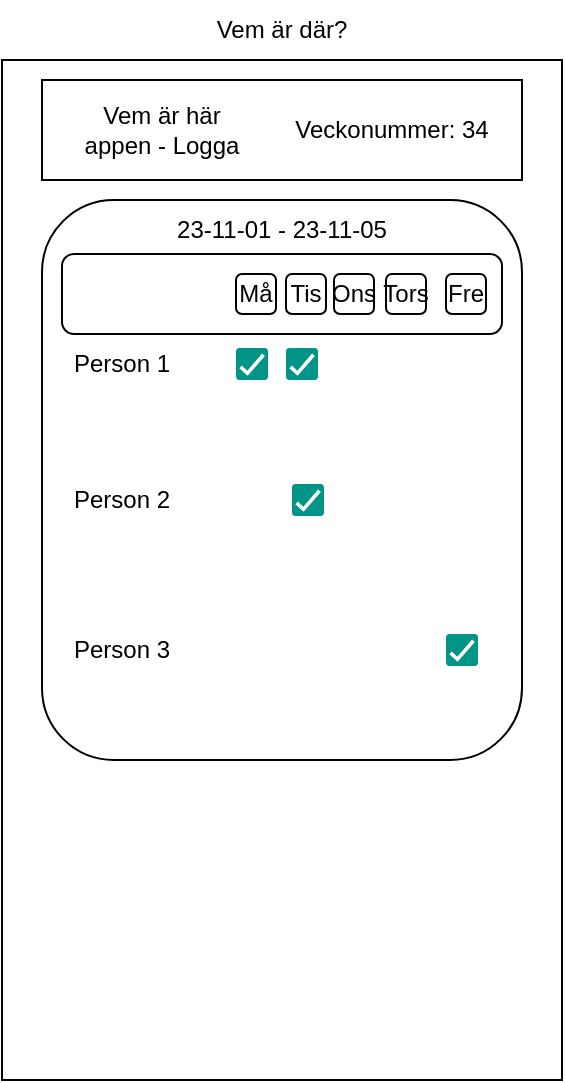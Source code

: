 <mxfile version="22.1.21" type="device">
  <diagram name="Page-1" id="kEpE7dQM8LZ38uOxWEoN">
    <mxGraphModel dx="600" dy="307" grid="1" gridSize="10" guides="1" tooltips="1" connect="1" arrows="1" fold="1" page="1" pageScale="1" pageWidth="850" pageHeight="1100" math="0" shadow="0">
      <root>
        <mxCell id="0" />
        <mxCell id="1" parent="0" />
        <mxCell id="fFN-0eTVIQvRWoABQHnf-1" value="" style="rounded=0;whiteSpace=wrap;html=1;movable=0;resizable=0;rotatable=0;deletable=0;editable=0;locked=1;connectable=0;" vertex="1" parent="1">
          <mxGeometry x="160" y="90" width="280" height="510" as="geometry" />
        </mxCell>
        <mxCell id="fFN-0eTVIQvRWoABQHnf-2" value="Vem är där?" style="text;html=1;strokeColor=none;fillColor=none;align=center;verticalAlign=middle;whiteSpace=wrap;rounded=0;" vertex="1" parent="1">
          <mxGeometry x="215" y="60" width="170" height="30" as="geometry" />
        </mxCell>
        <mxCell id="fFN-0eTVIQvRWoABQHnf-3" value="" style="rounded=0;whiteSpace=wrap;html=1;" vertex="1" parent="1">
          <mxGeometry x="180" y="100" width="240" height="50" as="geometry" />
        </mxCell>
        <mxCell id="fFN-0eTVIQvRWoABQHnf-4" value="Vem är här appen - Logga" style="text;html=1;strokeColor=none;fillColor=none;align=center;verticalAlign=middle;whiteSpace=wrap;rounded=0;" vertex="1" parent="1">
          <mxGeometry x="200" y="110" width="80" height="30" as="geometry" />
        </mxCell>
        <mxCell id="fFN-0eTVIQvRWoABQHnf-5" value="Veckonummer: 34" style="text;html=1;strokeColor=none;fillColor=none;align=center;verticalAlign=middle;whiteSpace=wrap;rounded=0;" vertex="1" parent="1">
          <mxGeometry x="280" y="110" width="150" height="30" as="geometry" />
        </mxCell>
        <mxCell id="fFN-0eTVIQvRWoABQHnf-12" value="" style="rounded=1;whiteSpace=wrap;html=1;movable=0;resizable=0;rotatable=0;deletable=0;editable=0;locked=1;connectable=0;" vertex="1" parent="1">
          <mxGeometry x="180" y="160" width="240" height="280" as="geometry" />
        </mxCell>
        <mxCell id="fFN-0eTVIQvRWoABQHnf-14" value="Person 1" style="text;html=1;strokeColor=none;fillColor=none;align=center;verticalAlign=middle;whiteSpace=wrap;rounded=0;" vertex="1" parent="1">
          <mxGeometry x="190" y="227" width="60" height="30" as="geometry" />
        </mxCell>
        <mxCell id="fFN-0eTVIQvRWoABQHnf-15" value="&lt;div&gt;Person 2&lt;/div&gt;" style="text;html=1;strokeColor=none;fillColor=none;align=center;verticalAlign=middle;whiteSpace=wrap;rounded=0;" vertex="1" parent="1">
          <mxGeometry x="190" y="295" width="60" height="30" as="geometry" />
        </mxCell>
        <mxCell id="fFN-0eTVIQvRWoABQHnf-19" value="Person 3" style="text;html=1;strokeColor=none;fillColor=none;align=center;verticalAlign=middle;whiteSpace=wrap;rounded=0;" vertex="1" parent="1">
          <mxGeometry x="190" y="370" width="60" height="30" as="geometry" />
        </mxCell>
        <mxCell id="fFN-0eTVIQvRWoABQHnf-24" value="" style="dashed=0;labelPosition=right;align=left;shape=mxgraph.gmdl.checkbox;strokeColor=none;fillColor=#009587;strokeWidth=2;aspect=fixed;sketch=0;html=1;" vertex="1" parent="1">
          <mxGeometry x="277" y="234" width="16" height="16" as="geometry" />
        </mxCell>
        <mxCell id="fFN-0eTVIQvRWoABQHnf-25" value="" style="dashed=0;labelPosition=right;align=left;shape=mxgraph.gmdl.checkbox;strokeColor=none;fillColor=#009587;strokeWidth=2;aspect=fixed;sketch=0;html=1;" vertex="1" parent="1">
          <mxGeometry x="305" y="302" width="16" height="16" as="geometry" />
        </mxCell>
        <mxCell id="fFN-0eTVIQvRWoABQHnf-27" value="" style="dashed=0;labelPosition=right;align=left;shape=mxgraph.gmdl.checkbox;strokeColor=none;fillColor=#009587;strokeWidth=2;aspect=fixed;sketch=0;html=1;" vertex="1" parent="1">
          <mxGeometry x="382" y="377" width="16" height="16" as="geometry" />
        </mxCell>
        <mxCell id="fFN-0eTVIQvRWoABQHnf-28" value="" style="dashed=0;labelPosition=right;align=left;shape=mxgraph.gmdl.checkbox;strokeColor=none;fillColor=#009587;strokeWidth=2;aspect=fixed;sketch=0;html=1;" vertex="1" parent="1">
          <mxGeometry x="302" y="234" width="16" height="16" as="geometry" />
        </mxCell>
        <mxCell id="fFN-0eTVIQvRWoABQHnf-32" value="" style="rounded=1;whiteSpace=wrap;html=1;movable=0;resizable=0;rotatable=0;deletable=0;editable=0;locked=1;connectable=0;" vertex="1" parent="1">
          <mxGeometry x="190" y="187" width="220" height="40" as="geometry" />
        </mxCell>
        <mxCell id="fFN-0eTVIQvRWoABQHnf-36" value="Må" style="rounded=1;whiteSpace=wrap;html=1;" vertex="1" parent="1">
          <mxGeometry x="277" y="197" width="20" height="20" as="geometry" />
        </mxCell>
        <mxCell id="fFN-0eTVIQvRWoABQHnf-42" value="&lt;div&gt;Ons&lt;br&gt;&lt;/div&gt;" style="rounded=1;whiteSpace=wrap;html=1;" vertex="1" parent="1">
          <mxGeometry x="326" y="197" width="20" height="20" as="geometry" />
        </mxCell>
        <mxCell id="fFN-0eTVIQvRWoABQHnf-43" value="Tors" style="rounded=1;whiteSpace=wrap;html=1;" vertex="1" parent="1">
          <mxGeometry x="352" y="197" width="20" height="20" as="geometry" />
        </mxCell>
        <mxCell id="fFN-0eTVIQvRWoABQHnf-44" value="Fre" style="rounded=1;whiteSpace=wrap;html=1;" vertex="1" parent="1">
          <mxGeometry x="382" y="197" width="20" height="20" as="geometry" />
        </mxCell>
        <mxCell id="fFN-0eTVIQvRWoABQHnf-46" value="Tis" style="rounded=1;whiteSpace=wrap;html=1;" vertex="1" parent="1">
          <mxGeometry x="302" y="197" width="20" height="20" as="geometry" />
        </mxCell>
        <mxCell id="fFN-0eTVIQvRWoABQHnf-50" value="&lt;div&gt;23-11-01 - 23-11-05&lt;/div&gt;" style="text;html=1;strokeColor=none;fillColor=none;align=center;verticalAlign=middle;whiteSpace=wrap;rounded=0;" vertex="1" parent="1">
          <mxGeometry x="225" y="160" width="150" height="30" as="geometry" />
        </mxCell>
      </root>
    </mxGraphModel>
  </diagram>
</mxfile>
